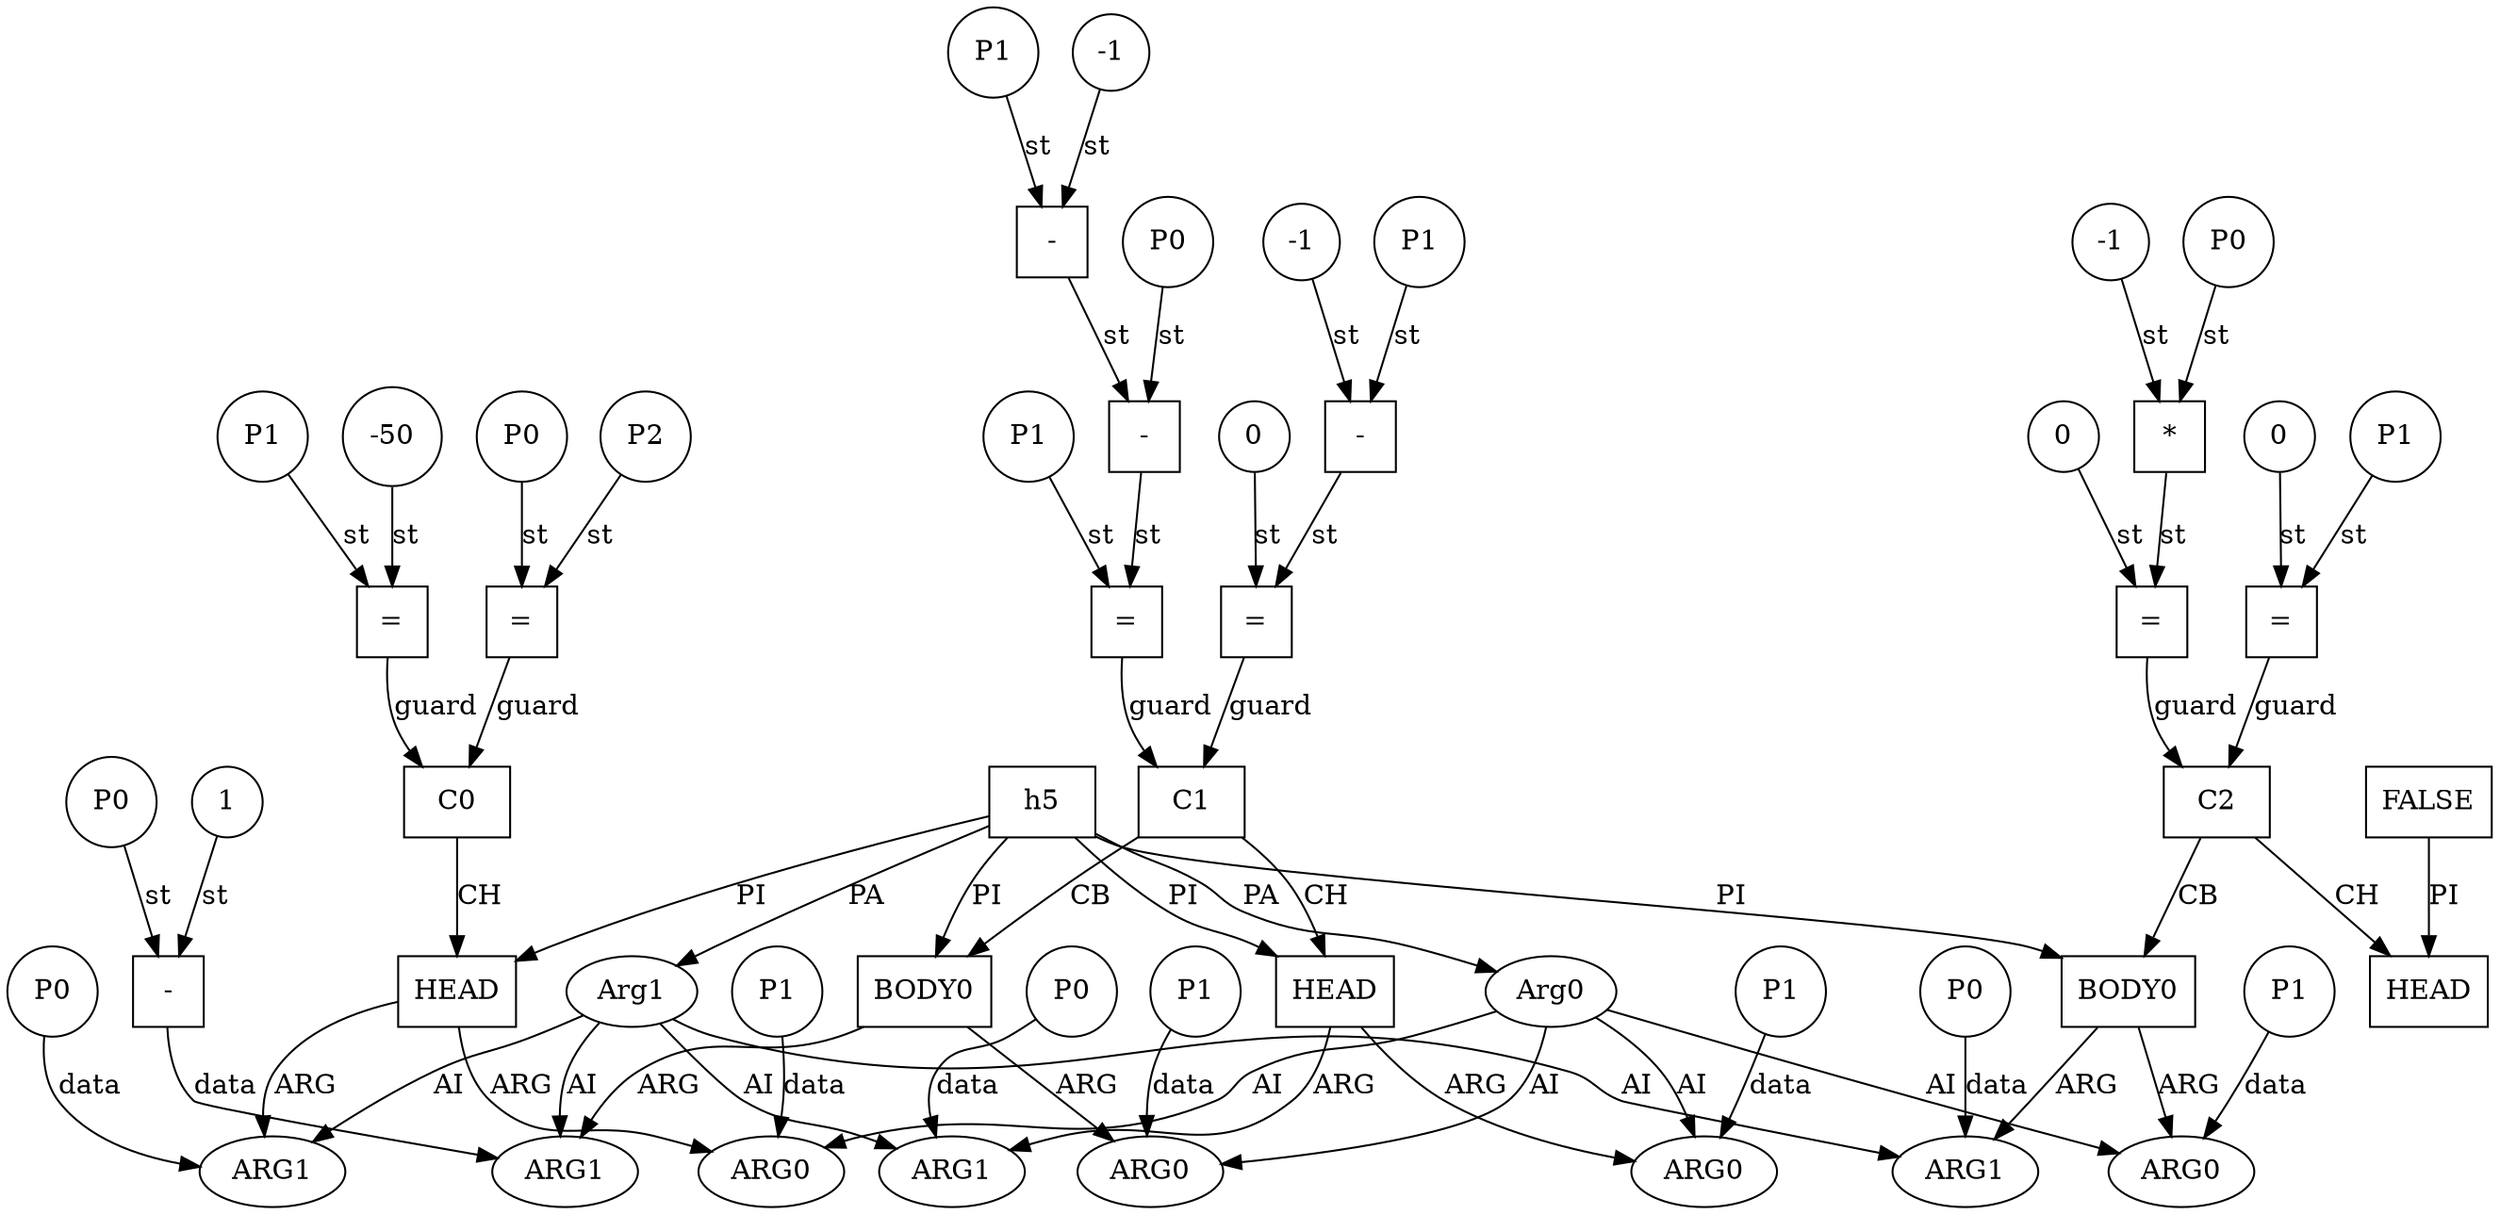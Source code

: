 // Horn Graph
digraph {
	"predicate_0" [label="h5"  nodeName="predicate_0" class=predicateName GNNNodeID=0 shape="box"]
	"predicateArgument_0" [label="Arg0"  nodeName="predicateArgument_0" class=predicateArgument GNNNodeID=1 shape="ellipse"]
		"predicate_0" -> "predicateArgument_0" [ label="PA"]
	"predicateArgument_1" [label="Arg1"  nodeName="predicateArgument_1" class=predicateArgument GNNNodeID=2 shape="ellipse"]
		"predicate_0" -> "predicateArgument_1" [ label="PA"]
	"predicate_1" [label="FALSE"  nodeName="predicate_1" class=predicateName GNNNodeID=3 shape="box"]
	"clause_0" [label="C0"  nodeName="clause_0" class=clause GNNNodeID=4 shape="box"]
	"=_5" [label="="  nodeName="=_5" class=operator GNNNodeID=5 shape="square"]
		"=_5" -> "clause_0" [ label="guard"]
	"P1_6" [label="P1"  nodeName="P1_6" class=symbolicConstant GNNNodeID=6 shape="circle"]
		"P1_6" -> "=_5" [ label="st"]
	"-50_7" [label="-50"  nodeName="-50_7" class=constant GNNNodeID=7 shape="circle"]
		"-50_7" -> "=_5" [ label="st"]
	"=_8" [label="="  nodeName="=_8" class=operator GNNNodeID=8 shape="square"]
		"=_8" -> "clause_0" [ label="guard"]
	"P0_9" [label="P0"  nodeName="P0_9" class=symbolicConstant GNNNodeID=9 shape="circle"]
		"P0_9" -> "=_8" [ label="st"]
	"P2_10" [label="P2"  nodeName="P2_10" class=symbolicConstant GNNNodeID=10 shape="circle"]
		"P2_10" -> "=_8" [ label="st"]
	"clauseHead_0" [label="HEAD"  nodeName="clauseHead_0" class=clauseHead GNNNodeID=11 shape="box"]
		"clause_0" -> "clauseHead_0" [ label="CH"]
		"predicate_0" -> "clauseHead_0" [ label="PI"]
	"clauseArgument_0" [label="ARG0"  nodeName="clauseArgument_0" class=clauseArg GNNNodeID=12 shape="ellipse"]
		"clauseHead_0" -> "clauseArgument_0" [ label="ARG"]
		"predicateArgument_0" -> "clauseArgument_0" [ label="AI"]
	"P1_13" [label="P1"  nodeName="P1_13" class=symbolicConstant GNNNodeID=13 shape="circle"]
		"P1_13" -> "clauseArgument_0" [ label="data"]
	"clauseArgument_1" [label="ARG1"  nodeName="clauseArgument_1" class=clauseArg GNNNodeID=14 shape="ellipse"]
		"clauseHead_0" -> "clauseArgument_1" [ label="ARG"]
		"predicateArgument_1" -> "clauseArgument_1" [ label="AI"]
	"P0_15" [label="P0"  nodeName="P0_15" class=symbolicConstant GNNNodeID=15 shape="circle"]
		"P0_15" -> "clauseArgument_1" [ label="data"]
	"clause_1" [label="C1"  nodeName="clause_1" class=clause GNNNodeID=16 shape="box"]
	"=_17" [label="="  nodeName="=_17" class=operator GNNNodeID=17 shape="square"]
		"=_17" -> "clause_1" [ label="guard"]
	"P1_18" [label="P1"  nodeName="P1_18" class=symbolicConstant GNNNodeID=18 shape="circle"]
		"P1_18" -> "=_17" [ label="st"]
	"-_19" [label="-"  nodeName="-_19" class=operator GNNNodeID=19 shape="square"]
		"-_19" -> "=_17" [ label="st"]
	"-_20" [label="-"  nodeName="-_20" class=operator GNNNodeID=20 shape="square"]
		"-_20" -> "-_19" [ label="st"]
	"P1_21" [label="P1"  nodeName="P1_21" class=symbolicConstant GNNNodeID=21 shape="circle"]
		"P1_21" -> "-_20" [ label="st"]
	"-1_22" [label="-1"  nodeName="-1_22" class=constant GNNNodeID=22 shape="circle"]
		"-1_22" -> "-_20" [ label="st"]
	"P0_23" [label="P0"  nodeName="P0_23" class=symbolicConstant GNNNodeID=23 shape="circle"]
		"P0_23" -> "-_19" [ label="st"]
	">=_24" [label="="  nodeName=">=_24" class=operator GNNNodeID=24 shape="square"]
		">=_24" -> "clause_1" [ label="guard"]
	"0_25" [label="0"  nodeName="0_25" class=constant GNNNodeID=25 shape="circle"]
		"0_25" -> ">=_24" [ label="st"]
	"-_26" [label="-"  nodeName="-_26" class=operator GNNNodeID=26 shape="square"]
		"-_26" -> ">=_24" [ label="st"]
	"-1_27" [label="-1"  nodeName="-1_27" class=constant GNNNodeID=27 shape="circle"]
		"-1_27" -> "-_26" [ label="st"]
	"P1_28" [label="P1"  nodeName="P1_28" class=symbolicConstant GNNNodeID=28 shape="circle"]
		"P1_28" -> "-_26" [ label="st"]
	"clauseHead_1" [label="HEAD"  nodeName="clauseHead_1" class=clauseHead GNNNodeID=29 shape="box"]
		"clause_1" -> "clauseHead_1" [ label="CH"]
		"predicate_0" -> "clauseHead_1" [ label="PI"]
	"clauseArgument_2" [label="ARG0"  nodeName="clauseArgument_2" class=clauseArg GNNNodeID=30 shape="ellipse"]
		"clauseHead_1" -> "clauseArgument_2" [ label="ARG"]
		"predicateArgument_0" -> "clauseArgument_2" [ label="AI"]
	"P1_31" [label="P1"  nodeName="P1_31" class=symbolicConstant GNNNodeID=31 shape="circle"]
		"P1_31" -> "clauseArgument_2" [ label="data"]
	"clauseArgument_3" [label="ARG1"  nodeName="clauseArgument_3" class=clauseArg GNNNodeID=32 shape="ellipse"]
		"clauseHead_1" -> "clauseArgument_3" [ label="ARG"]
		"predicateArgument_1" -> "clauseArgument_3" [ label="AI"]
	"P0_33" [label="P0"  nodeName="P0_33" class=symbolicConstant GNNNodeID=33 shape="circle"]
		"P0_33" -> "clauseArgument_3" [ label="data"]
	"clauseBody_0" [label="BODY0"  nodeName="clauseBody_0" class=clauseBody GNNNodeID=34 shape="box"]
		"clause_1" -> "clauseBody_0" [ label="CB"]
		"predicate_0" -> "clauseBody_0" [ label="PI"]
	"clauseArgument_4" [label="ARG0"  nodeName="clauseArgument_4" class=clauseArg GNNNodeID=35 shape="ellipse"]
		"clauseBody_0" -> "clauseArgument_4" [ label="ARG"]
		"predicateArgument_0" -> "clauseArgument_4" [ label="AI"]
	"P1_36" [label="P1"  nodeName="P1_36" class=symbolicConstant GNNNodeID=36 shape="circle"]
		"P1_36" -> "clauseArgument_4" [ label="data"]
	"clauseArgument_5" [label="ARG1"  nodeName="clauseArgument_5" class=clauseArg GNNNodeID=37 shape="ellipse"]
		"clauseBody_0" -> "clauseArgument_5" [ label="ARG"]
		"predicateArgument_1" -> "clauseArgument_5" [ label="AI"]
	"-_38" [label="-"  nodeName="-_38" class=operator GNNNodeID=38 shape="square"]
		"-_38" -> "clauseArgument_5" [ label="data"]
	"P0_39" [label="P0"  nodeName="P0_39" class=symbolicConstant GNNNodeID=39 shape="circle"]
		"P0_39" -> "-_38" [ label="st"]
	"1_40" [label="1"  nodeName="1_40" class=constant GNNNodeID=40 shape="circle"]
		"1_40" -> "-_38" [ label="st"]
	"clause_2" [label="C2"  nodeName="clause_2" class=clause GNNNodeID=41 shape="box"]
	">=_42" [label="="  nodeName=">=_42" class=operator GNNNodeID=42 shape="square"]
		">=_42" -> "clause_2" [ label="guard"]
	"0_43" [label="0"  nodeName="0_43" class=constant GNNNodeID=43 shape="circle"]
		"0_43" -> ">=_42" [ label="st"]
	"*_44" [label="*"  nodeName="*_44" class=operator GNNNodeID=44 shape="square"]
		"*_44" -> ">=_42" [ label="st"]
	"-1_45" [label="-1"  nodeName="-1_45" class=constant GNNNodeID=45 shape="circle"]
		"-1_45" -> "*_44" [ label="st"]
	"P0_46" [label="P0"  nodeName="P0_46" class=symbolicConstant GNNNodeID=46 shape="circle"]
		"P0_46" -> "*_44" [ label="st"]
	">=_47" [label="="  nodeName=">=_47" class=operator GNNNodeID=47 shape="square"]
		">=_47" -> "clause_2" [ label="guard"]
	"0_48" [label="0"  nodeName="0_48" class=constant GNNNodeID=48 shape="circle"]
		"0_48" -> ">=_47" [ label="st"]
	"P1_49" [label="P1"  nodeName="P1_49" class=symbolicConstant GNNNodeID=49 shape="circle"]
		"P1_49" -> ">=_47" [ label="st"]
	"clauseHead_2" [label="HEAD"  nodeName="clauseHead_2" class=clauseHead GNNNodeID=50 shape="box"]
		"clause_2" -> "clauseHead_2" [ label="CH"]
		"predicate_1" -> "clauseHead_2" [ label="PI"]
	"clauseBody_1" [label="BODY0"  nodeName="clauseBody_1" class=clauseBody GNNNodeID=51 shape="box"]
		"clause_2" -> "clauseBody_1" [ label="CB"]
		"predicate_0" -> "clauseBody_1" [ label="PI"]
	"clauseArgument_6" [label="ARG0"  nodeName="clauseArgument_6" class=clauseArg GNNNodeID=52 shape="ellipse"]
		"clauseBody_1" -> "clauseArgument_6" [ label="ARG"]
		"predicateArgument_0" -> "clauseArgument_6" [ label="AI"]
	"P1_53" [label="P1"  nodeName="P1_53" class=symbolicConstant GNNNodeID=53 shape="circle"]
		"P1_53" -> "clauseArgument_6" [ label="data"]
	"clauseArgument_7" [label="ARG1"  nodeName="clauseArgument_7" class=clauseArg GNNNodeID=54 shape="ellipse"]
		"clauseBody_1" -> "clauseArgument_7" [ label="ARG"]
		"predicateArgument_1" -> "clauseArgument_7" [ label="AI"]
	"P0_55" [label="P0"  nodeName="P0_55" class=symbolicConstant GNNNodeID=55 shape="circle"]
		"P0_55" -> "clauseArgument_7" [ label="data"]
}
